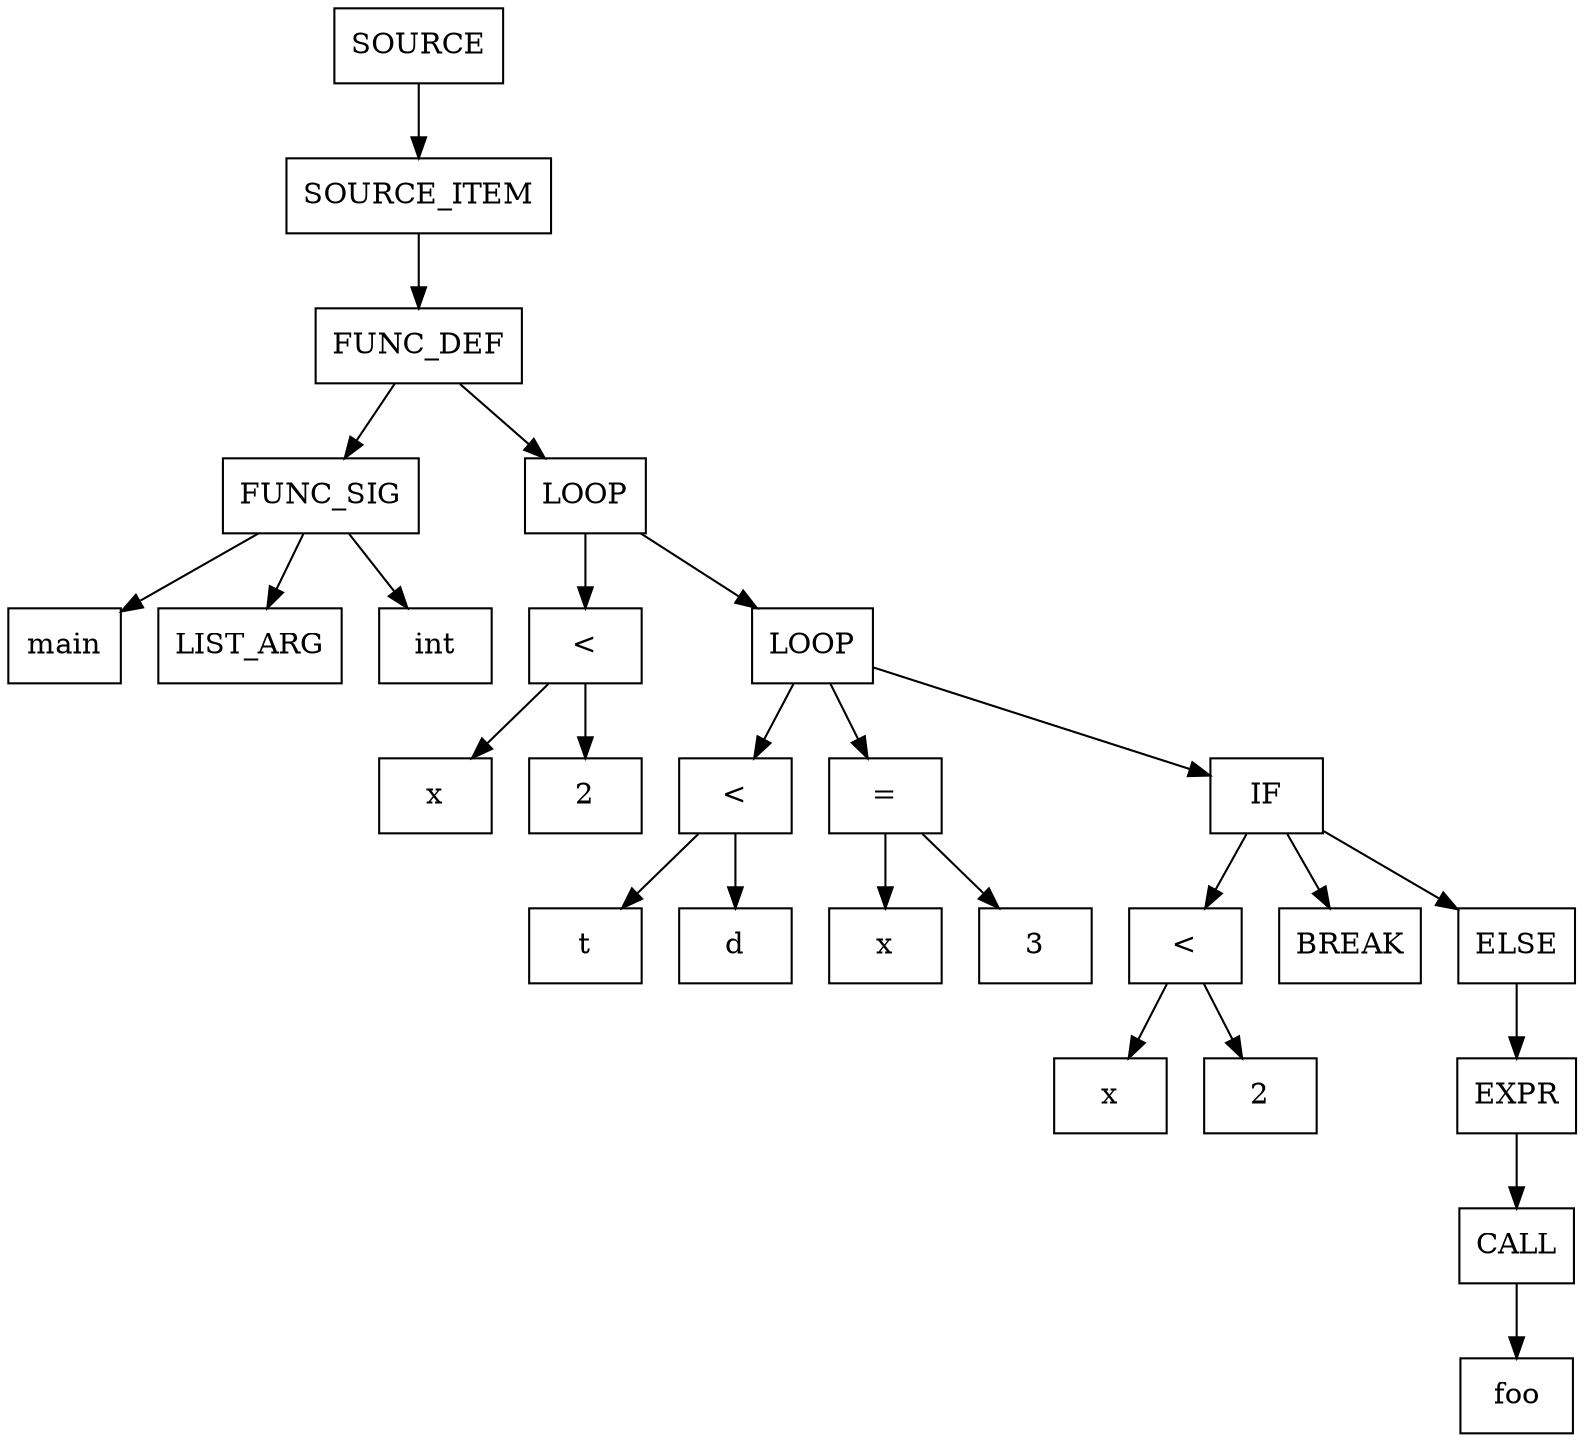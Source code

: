 digraph AST {
    node [shape=box];
    cluster_0_node1988227920 [label="SOURCE"];
    cluster_0_node1988227608 [label="SOURCE_ITEM"];
    cluster_0_node1988217624 [label="FUNC_DEF"];
    cluster_0_node1988211696 [label="FUNC_SIG"];
    cluster_0_node1988211072 [label="main"];
    cluster_0_node1988211384 [label="LIST_ARG"];
    cluster_0_node1988212320 [label="int"];
    cluster_0_node1988224488 [label="LOOP"];
    cluster_0_node1988213880 [label="<"];
    cluster_0_node1988214192 [label="x"];
    cluster_0_node1988214816 [label="2"];
    cluster_0_node1988225112 [label="LOOP"];
    cluster_0_node1988215752 [label="<"];
    cluster_0_node1988216064 [label="t"];
    cluster_0_node1988216688 [label="d"];
    cluster_0_node1988219184 [label="="];
    cluster_0_node1988218560 [label="x"];
    cluster_0_node1988219496 [label="3"];
    cluster_0_node1988227296 [label="IF"];
    cluster_0_node1988221056 [label="<"];
    cluster_0_node1988221368 [label="x"];
    cluster_0_node1988221992 [label="2"];
    cluster_0_node1988221680 [label="BREAK"];
    cluster_0_node1988225424 [label="ELSE"];
    cluster_0_node1988226984 [label="EXPR"];
    cluster_0_node1988226672 [label="CALL"];
    cluster_0_node1988226360 [label="foo"];
    cluster_0_node1988227920 -> cluster_0_node1988227608;
    cluster_0_node1988227608 -> cluster_0_node1988217624;
    cluster_0_node1988217624 -> cluster_0_node1988211696;
    cluster_0_node1988211696 -> cluster_0_node1988211072;
    cluster_0_node1988211696 -> cluster_0_node1988211384;
    cluster_0_node1988211696 -> cluster_0_node1988212320;
    cluster_0_node1988217624 -> cluster_0_node1988224488;
    cluster_0_node1988224488 -> cluster_0_node1988213880;
    cluster_0_node1988213880 -> cluster_0_node1988214192;
    cluster_0_node1988213880 -> cluster_0_node1988214816;
    cluster_0_node1988224488 -> cluster_0_node1988225112;
    cluster_0_node1988225112 -> cluster_0_node1988215752;
    cluster_0_node1988215752 -> cluster_0_node1988216064;
    cluster_0_node1988215752 -> cluster_0_node1988216688;
    cluster_0_node1988225112 -> cluster_0_node1988219184;
    cluster_0_node1988219184 -> cluster_0_node1988218560;
    cluster_0_node1988219184 -> cluster_0_node1988219496;
    cluster_0_node1988225112 -> cluster_0_node1988227296;
    cluster_0_node1988227296 -> cluster_0_node1988221056;
    cluster_0_node1988221056 -> cluster_0_node1988221368;
    cluster_0_node1988221056 -> cluster_0_node1988221992;
    cluster_0_node1988227296 -> cluster_0_node1988221680;
    cluster_0_node1988227296 -> cluster_0_node1988225424;
    cluster_0_node1988225424 -> cluster_0_node1988226984;
    cluster_0_node1988226984 -> cluster_0_node1988226672;
    cluster_0_node1988226672 -> cluster_0_node1988226360;
}
